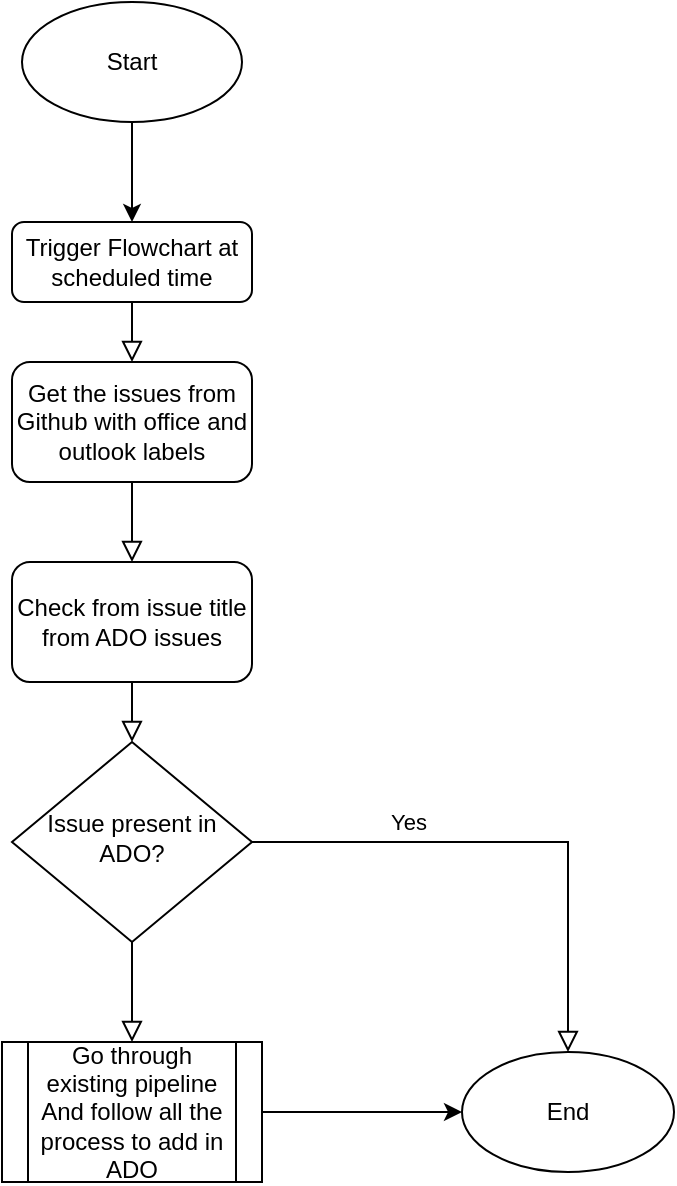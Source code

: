 <mxfile version="21.3.6" type="github">
  <diagram id="C5RBs43oDa-KdzZeNtuy" name="Page-1">
    <mxGraphModel dx="740" dy="446" grid="1" gridSize="10" guides="1" tooltips="1" connect="1" arrows="1" fold="1" page="1" pageScale="1" pageWidth="827" pageHeight="1169" math="0" shadow="0">
      <root>
        <mxCell id="WIyWlLk6GJQsqaUBKTNV-0" />
        <mxCell id="WIyWlLk6GJQsqaUBKTNV-1" parent="WIyWlLk6GJQsqaUBKTNV-0" />
        <mxCell id="WIyWlLk6GJQsqaUBKTNV-2" value="" style="rounded=0;html=1;jettySize=auto;orthogonalLoop=1;fontSize=11;endArrow=block;endFill=0;endSize=8;strokeWidth=1;shadow=0;labelBackgroundColor=none;edgeStyle=orthogonalEdgeStyle;" parent="WIyWlLk6GJQsqaUBKTNV-1" source="9sfEVXP1xQaM_N1M5TQf-2" target="WIyWlLk6GJQsqaUBKTNV-6" edge="1">
          <mxGeometry relative="1" as="geometry" />
        </mxCell>
        <mxCell id="WIyWlLk6GJQsqaUBKTNV-3" value="Trigger Flowchart at scheduled time" style="rounded=1;whiteSpace=wrap;html=1;fontSize=12;glass=0;strokeWidth=1;shadow=0;" parent="WIyWlLk6GJQsqaUBKTNV-1" vertex="1">
          <mxGeometry x="205" y="260" width="120" height="40" as="geometry" />
        </mxCell>
        <mxCell id="WIyWlLk6GJQsqaUBKTNV-4" value="Yes" style="rounded=0;html=1;jettySize=auto;orthogonalLoop=1;fontSize=11;endArrow=block;endFill=0;endSize=8;strokeWidth=1;shadow=0;labelBackgroundColor=none;edgeStyle=orthogonalEdgeStyle;entryX=0.5;entryY=0;entryDx=0;entryDy=0;" parent="WIyWlLk6GJQsqaUBKTNV-1" source="WIyWlLk6GJQsqaUBKTNV-6" target="9sfEVXP1xQaM_N1M5TQf-6" edge="1">
          <mxGeometry x="-0.41" y="10" relative="1" as="geometry">
            <mxPoint as="offset" />
            <mxPoint x="435.64" y="696.68" as="targetPoint" />
          </mxGeometry>
        </mxCell>
        <mxCell id="WIyWlLk6GJQsqaUBKTNV-6" value="Issue present in ADO?" style="rhombus;whiteSpace=wrap;html=1;shadow=0;fontFamily=Helvetica;fontSize=12;align=center;strokeWidth=1;spacing=6;spacingTop=-4;" parent="WIyWlLk6GJQsqaUBKTNV-1" vertex="1">
          <mxGeometry x="205" y="520" width="120" height="100" as="geometry" />
        </mxCell>
        <mxCell id="9sfEVXP1xQaM_N1M5TQf-1" value="" style="rounded=0;html=1;jettySize=auto;orthogonalLoop=1;fontSize=11;endArrow=block;endFill=0;endSize=8;strokeWidth=1;shadow=0;labelBackgroundColor=none;edgeStyle=orthogonalEdgeStyle;" edge="1" parent="WIyWlLk6GJQsqaUBKTNV-1" source="WIyWlLk6GJQsqaUBKTNV-3" target="9sfEVXP1xQaM_N1M5TQf-0">
          <mxGeometry relative="1" as="geometry">
            <mxPoint x="265" y="300" as="sourcePoint" />
            <mxPoint x="265" y="420" as="targetPoint" />
          </mxGeometry>
        </mxCell>
        <mxCell id="9sfEVXP1xQaM_N1M5TQf-0" value="Get the issues from Github with office and outlook labels" style="rounded=1;whiteSpace=wrap;html=1;" vertex="1" parent="WIyWlLk6GJQsqaUBKTNV-1">
          <mxGeometry x="205" y="330" width="120" height="60" as="geometry" />
        </mxCell>
        <mxCell id="9sfEVXP1xQaM_N1M5TQf-4" value="" style="rounded=0;html=1;jettySize=auto;orthogonalLoop=1;fontSize=11;endArrow=block;endFill=0;endSize=8;strokeWidth=1;shadow=0;labelBackgroundColor=none;edgeStyle=orthogonalEdgeStyle;" edge="1" parent="WIyWlLk6GJQsqaUBKTNV-1" source="9sfEVXP1xQaM_N1M5TQf-0" target="9sfEVXP1xQaM_N1M5TQf-2">
          <mxGeometry relative="1" as="geometry">
            <mxPoint x="265" y="390" as="sourcePoint" />
            <mxPoint x="265" y="520" as="targetPoint" />
          </mxGeometry>
        </mxCell>
        <mxCell id="9sfEVXP1xQaM_N1M5TQf-2" value="Check from issue title from ADO issues" style="rounded=1;whiteSpace=wrap;html=1;" vertex="1" parent="WIyWlLk6GJQsqaUBKTNV-1">
          <mxGeometry x="205" y="430" width="120" height="60" as="geometry" />
        </mxCell>
        <mxCell id="9sfEVXP1xQaM_N1M5TQf-6" value="End" style="ellipse;whiteSpace=wrap;html=1;" vertex="1" parent="WIyWlLk6GJQsqaUBKTNV-1">
          <mxGeometry x="430" y="675" width="106" height="60" as="geometry" />
        </mxCell>
        <mxCell id="9sfEVXP1xQaM_N1M5TQf-8" value="" style="edgeStyle=orthogonalEdgeStyle;rounded=0;html=1;jettySize=auto;orthogonalLoop=1;fontSize=11;endArrow=block;endFill=0;endSize=8;strokeWidth=1;shadow=0;labelBackgroundColor=none;entryX=0.5;entryY=0;entryDx=0;entryDy=0;" edge="1" parent="WIyWlLk6GJQsqaUBKTNV-1" source="WIyWlLk6GJQsqaUBKTNV-6" target="9sfEVXP1xQaM_N1M5TQf-7">
          <mxGeometry y="10" relative="1" as="geometry">
            <mxPoint as="offset" />
            <mxPoint x="265" y="620" as="sourcePoint" />
            <mxPoint x="255" y="780" as="targetPoint" />
          </mxGeometry>
        </mxCell>
        <mxCell id="9sfEVXP1xQaM_N1M5TQf-9" style="edgeStyle=orthogonalEdgeStyle;rounded=0;orthogonalLoop=1;jettySize=auto;html=1;exitX=1;exitY=0.5;exitDx=0;exitDy=0;entryX=0;entryY=0.5;entryDx=0;entryDy=0;" edge="1" parent="WIyWlLk6GJQsqaUBKTNV-1" source="9sfEVXP1xQaM_N1M5TQf-7" target="9sfEVXP1xQaM_N1M5TQf-6">
          <mxGeometry relative="1" as="geometry">
            <mxPoint x="455" y="705" as="targetPoint" />
          </mxGeometry>
        </mxCell>
        <mxCell id="9sfEVXP1xQaM_N1M5TQf-7" value="Go through existing pipeline&lt;br&gt;And follow all the process to add in ADO" style="shape=process;whiteSpace=wrap;html=1;backgroundOutline=1;" vertex="1" parent="WIyWlLk6GJQsqaUBKTNV-1">
          <mxGeometry x="200" y="670" width="130" height="70" as="geometry" />
        </mxCell>
        <mxCell id="9sfEVXP1xQaM_N1M5TQf-11" value="" style="edgeStyle=orthogonalEdgeStyle;rounded=0;orthogonalLoop=1;jettySize=auto;html=1;" edge="1" parent="WIyWlLk6GJQsqaUBKTNV-1" source="9sfEVXP1xQaM_N1M5TQf-10" target="WIyWlLk6GJQsqaUBKTNV-3">
          <mxGeometry relative="1" as="geometry" />
        </mxCell>
        <mxCell id="9sfEVXP1xQaM_N1M5TQf-10" value="Start" style="ellipse;whiteSpace=wrap;html=1;" vertex="1" parent="WIyWlLk6GJQsqaUBKTNV-1">
          <mxGeometry x="210" y="150" width="110" height="60" as="geometry" />
        </mxCell>
      </root>
    </mxGraphModel>
  </diagram>
</mxfile>
